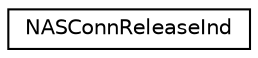 digraph "Graphical Class Hierarchy"
{
 // LATEX_PDF_SIZE
  edge [fontname="Helvetica",fontsize="10",labelfontname="Helvetica",labelfontsize="10"];
  node [fontname="Helvetica",fontsize="10",shape=record];
  rankdir="LR";
  Node0 [label="NASConnReleaseInd",height=0.2,width=0.4,color="black", fillcolor="white", style="filled",URL="$structNASConnReleaseInd.html",tooltip=" "];
}
